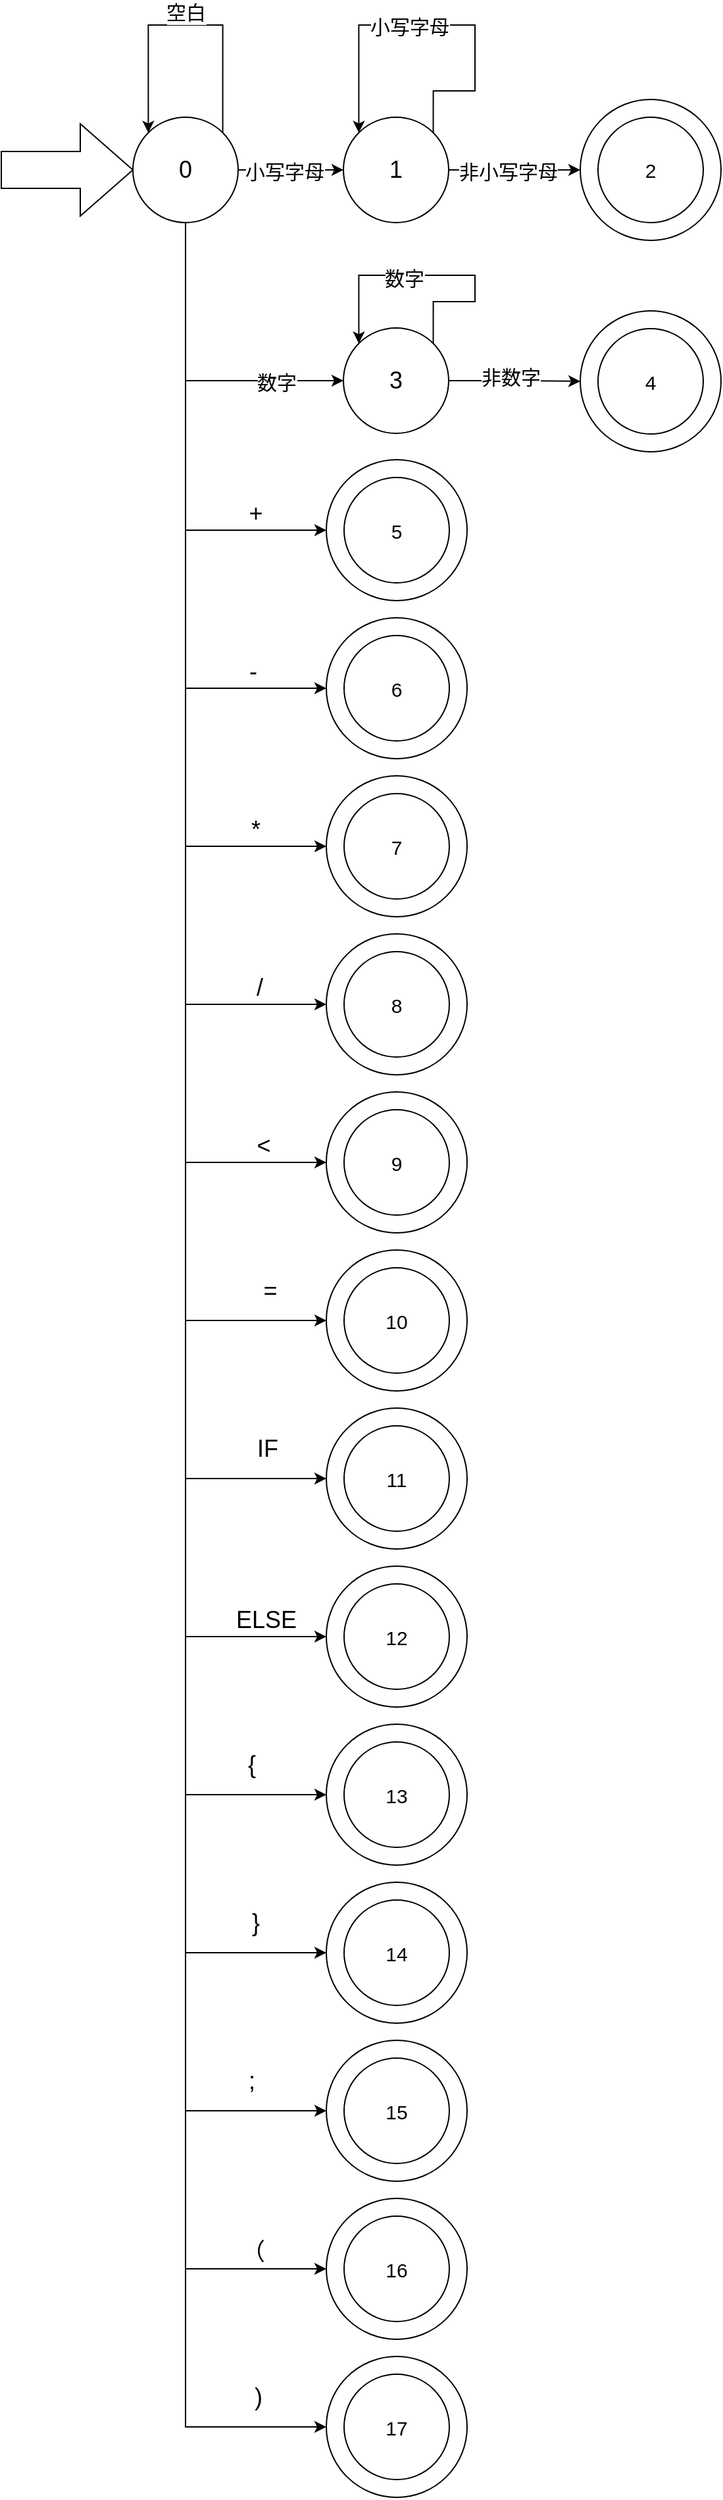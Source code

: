 <mxfile version="24.4.0" type="device">
  <diagram name="第 1 页" id="X5mfssHZwQuU_GFt5MfT">
    <mxGraphModel dx="1434" dy="850" grid="1" gridSize="10" guides="1" tooltips="1" connect="1" arrows="1" fold="1" page="1" pageScale="1" pageWidth="827" pageHeight="1169" math="0" shadow="0">
      <root>
        <mxCell id="0" />
        <mxCell id="1" parent="0" />
        <mxCell id="j4_P5Hkh-mZSEm1pPqoh-7" value="" style="edgeStyle=orthogonalEdgeStyle;rounded=0;orthogonalLoop=1;jettySize=auto;html=1;" parent="1" source="j4_P5Hkh-mZSEm1pPqoh-2" target="j4_P5Hkh-mZSEm1pPqoh-6" edge="1">
          <mxGeometry relative="1" as="geometry" />
        </mxCell>
        <mxCell id="j4_P5Hkh-mZSEm1pPqoh-14" value="小写字母" style="edgeLabel;html=1;align=center;verticalAlign=middle;resizable=0;points=[];fontFamily=Helvetica;fontSize=15;fontColor=default;labelBackgroundColor=default;fillColor=none;gradientColor=none;" parent="j4_P5Hkh-mZSEm1pPqoh-7" vertex="1" connectable="0">
          <mxGeometry x="-0.125" relative="1" as="geometry">
            <mxPoint y="1" as="offset" />
          </mxGeometry>
        </mxCell>
        <mxCell id="j4_P5Hkh-mZSEm1pPqoh-19" style="edgeStyle=orthogonalEdgeStyle;rounded=0;orthogonalLoop=1;jettySize=auto;html=1;entryX=0;entryY=0.5;entryDx=0;entryDy=0;fontFamily=Helvetica;fontSize=15;fontColor=default;labelBackgroundColor=default;resizable=0;" parent="1" source="j4_P5Hkh-mZSEm1pPqoh-2" target="j4_P5Hkh-mZSEm1pPqoh-18" edge="1">
          <mxGeometry relative="1" as="geometry">
            <Array as="points">
              <mxPoint x="190" y="410" />
            </Array>
          </mxGeometry>
        </mxCell>
        <mxCell id="j4_P5Hkh-mZSEm1pPqoh-21" value="数字" style="edgeLabel;html=1;align=center;verticalAlign=middle;resizable=0;points=[];strokeColor=default;fontFamily=Helvetica;fontSize=15;fontColor=default;fillColor=default;" parent="j4_P5Hkh-mZSEm1pPqoh-19" vertex="1" connectable="0">
          <mxGeometry x="0.575" relative="1" as="geometry">
            <mxPoint y="1" as="offset" />
          </mxGeometry>
        </mxCell>
        <mxCell id="j4_P5Hkh-mZSEm1pPqoh-47" style="edgeStyle=orthogonalEdgeStyle;rounded=0;orthogonalLoop=1;jettySize=auto;html=1;entryX=0;entryY=0.5;entryDx=0;entryDy=0;fontFamily=Helvetica;fontSize=15;fontColor=default;labelBackgroundColor=default;resizable=0;" parent="1" source="j4_P5Hkh-mZSEm1pPqoh-2" target="j4_P5Hkh-mZSEm1pPqoh-46" edge="1">
          <mxGeometry relative="1" as="geometry">
            <Array as="points">
              <mxPoint x="190" y="524" />
            </Array>
          </mxGeometry>
        </mxCell>
        <mxCell id="j4_P5Hkh-mZSEm1pPqoh-48" value="+" style="edgeLabel;html=1;align=center;verticalAlign=middle;resizable=0;points=[];strokeColor=default;fontFamily=Helvetica;fontSize=18;fontColor=default;fillColor=default;" parent="j4_P5Hkh-mZSEm1pPqoh-47" vertex="1" connectable="0">
          <mxGeometry x="0.677" y="-2" relative="1" as="geometry">
            <mxPoint x="1" y="-15" as="offset" />
          </mxGeometry>
        </mxCell>
        <mxCell id="j4_P5Hkh-mZSEm1pPqoh-55" style="edgeStyle=orthogonalEdgeStyle;rounded=0;orthogonalLoop=1;jettySize=auto;html=1;entryX=0;entryY=0.5;entryDx=0;entryDy=0;fontFamily=Helvetica;fontSize=15;fontColor=default;labelBackgroundColor=default;resizable=0;" parent="1" source="j4_P5Hkh-mZSEm1pPqoh-2" target="j4_P5Hkh-mZSEm1pPqoh-51" edge="1">
          <mxGeometry relative="1" as="geometry">
            <Array as="points">
              <mxPoint x="190" y="644" />
            </Array>
          </mxGeometry>
        </mxCell>
        <mxCell id="j4_P5Hkh-mZSEm1pPqoh-56" value="-" style="edgeLabel;html=1;align=center;verticalAlign=middle;resizable=0;points=[];strokeColor=default;fontFamily=Helvetica;fontSize=18;fontColor=default;fillColor=default;" parent="j4_P5Hkh-mZSEm1pPqoh-55" vertex="1" connectable="0">
          <mxGeometry x="0.709" y="1" relative="1" as="geometry">
            <mxPoint x="11" y="-12" as="offset" />
          </mxGeometry>
        </mxCell>
        <mxCell id="AWkEhHHiX2L0-qzC4nmf-6" style="edgeStyle=orthogonalEdgeStyle;rounded=0;orthogonalLoop=1;jettySize=auto;html=1;entryX=0;entryY=0.5;entryDx=0;entryDy=0;" parent="1" source="j4_P5Hkh-mZSEm1pPqoh-2" target="AWkEhHHiX2L0-qzC4nmf-3" edge="1">
          <mxGeometry relative="1" as="geometry">
            <Array as="points">
              <mxPoint x="190" y="764" />
            </Array>
          </mxGeometry>
        </mxCell>
        <mxCell id="AWkEhHHiX2L0-qzC4nmf-7" value="*" style="edgeLabel;html=1;align=center;verticalAlign=middle;resizable=0;points=[];fontSize=18;" parent="AWkEhHHiX2L0-qzC4nmf-6" vertex="1" connectable="0">
          <mxGeometry x="0.814" y="1" relative="1" as="geometry">
            <mxPoint y="-12" as="offset" />
          </mxGeometry>
        </mxCell>
        <mxCell id="AWkEhHHiX2L0-qzC4nmf-11" style="edgeStyle=orthogonalEdgeStyle;rounded=0;orthogonalLoop=1;jettySize=auto;html=1;entryX=0;entryY=0.5;entryDx=0;entryDy=0;fontFamily=Helvetica;fontSize=18;fontColor=default;labelBackgroundColor=default;resizable=0;" parent="1" source="j4_P5Hkh-mZSEm1pPqoh-2" target="AWkEhHHiX2L0-qzC4nmf-10" edge="1">
          <mxGeometry relative="1" as="geometry">
            <Array as="points">
              <mxPoint x="190" y="884" />
            </Array>
          </mxGeometry>
        </mxCell>
        <mxCell id="AWkEhHHiX2L0-qzC4nmf-12" value="/" style="edgeLabel;html=1;align=center;verticalAlign=middle;resizable=0;points=[];fontFamily=Helvetica;fontSize=18;fontColor=default;labelBackgroundColor=default;fillColor=none;gradientColor=none;" parent="AWkEhHHiX2L0-qzC4nmf-11" vertex="1" connectable="0">
          <mxGeometry x="0.854" relative="1" as="geometry">
            <mxPoint y="-13" as="offset" />
          </mxGeometry>
        </mxCell>
        <mxCell id="AWkEhHHiX2L0-qzC4nmf-16" style="edgeStyle=orthogonalEdgeStyle;rounded=0;orthogonalLoop=1;jettySize=auto;html=1;entryX=0;entryY=0.5;entryDx=0;entryDy=0;fontFamily=Helvetica;fontSize=18;fontColor=default;labelBackgroundColor=default;resizable=0;" parent="1" source="j4_P5Hkh-mZSEm1pPqoh-2" target="AWkEhHHiX2L0-qzC4nmf-15" edge="1">
          <mxGeometry relative="1" as="geometry">
            <Array as="points">
              <mxPoint x="190" y="1004" />
            </Array>
          </mxGeometry>
        </mxCell>
        <mxCell id="AWkEhHHiX2L0-qzC4nmf-17" value="&amp;lt;" style="edgeLabel;html=1;align=center;verticalAlign=middle;resizable=0;points=[];fontFamily=Helvetica;fontSize=18;fontColor=default;labelBackgroundColor=default;fillColor=none;gradientColor=none;" parent="AWkEhHHiX2L0-qzC4nmf-16" vertex="1" connectable="0">
          <mxGeometry x="0.883" y="-1" relative="1" as="geometry">
            <mxPoint y="-14" as="offset" />
          </mxGeometry>
        </mxCell>
        <mxCell id="AWkEhHHiX2L0-qzC4nmf-21" style="edgeStyle=orthogonalEdgeStyle;rounded=0;orthogonalLoop=1;jettySize=auto;html=1;entryX=0;entryY=0.5;entryDx=0;entryDy=0;fontFamily=Helvetica;fontSize=18;fontColor=default;labelBackgroundColor=default;resizable=0;" parent="1" source="j4_P5Hkh-mZSEm1pPqoh-2" target="AWkEhHHiX2L0-qzC4nmf-20" edge="1">
          <mxGeometry relative="1" as="geometry">
            <Array as="points">
              <mxPoint x="190" y="1124" />
            </Array>
          </mxGeometry>
        </mxCell>
        <mxCell id="AWkEhHHiX2L0-qzC4nmf-22" value="=" style="edgeLabel;html=1;align=center;verticalAlign=middle;resizable=0;points=[];fontFamily=Helvetica;fontSize=18;fontColor=default;labelBackgroundColor=default;fillColor=none;gradientColor=none;" parent="AWkEhHHiX2L0-qzC4nmf-21" vertex="1" connectable="0">
          <mxGeometry x="0.909" y="1" relative="1" as="geometry">
            <mxPoint y="-22" as="offset" />
          </mxGeometry>
        </mxCell>
        <mxCell id="AWkEhHHiX2L0-qzC4nmf-26" style="edgeStyle=orthogonalEdgeStyle;rounded=0;orthogonalLoop=1;jettySize=auto;html=1;entryX=0;entryY=0.5;entryDx=0;entryDy=0;fontFamily=Helvetica;fontSize=18;fontColor=default;labelBackgroundColor=default;resizable=0;" parent="1" source="j4_P5Hkh-mZSEm1pPqoh-2" target="AWkEhHHiX2L0-qzC4nmf-25" edge="1">
          <mxGeometry relative="1" as="geometry">
            <Array as="points">
              <mxPoint x="190" y="1244" />
            </Array>
          </mxGeometry>
        </mxCell>
        <mxCell id="AWkEhHHiX2L0-qzC4nmf-27" value="IF" style="edgeLabel;html=1;align=center;verticalAlign=middle;resizable=0;points=[];fontFamily=Helvetica;fontSize=18;fontColor=default;labelBackgroundColor=default;fillColor=none;gradientColor=none;" parent="AWkEhHHiX2L0-qzC4nmf-26" vertex="1" connectable="0">
          <mxGeometry x="0.913" relative="1" as="geometry">
            <mxPoint x="1" y="-23" as="offset" />
          </mxGeometry>
        </mxCell>
        <mxCell id="AWkEhHHiX2L0-qzC4nmf-37" style="edgeStyle=orthogonalEdgeStyle;rounded=0;orthogonalLoop=1;jettySize=auto;html=1;entryX=0;entryY=0.5;entryDx=0;entryDy=0;fontFamily=Helvetica;fontSize=18;fontColor=default;labelBackgroundColor=default;resizable=0;" parent="1" source="j4_P5Hkh-mZSEm1pPqoh-2" target="AWkEhHHiX2L0-qzC4nmf-30" edge="1">
          <mxGeometry relative="1" as="geometry">
            <Array as="points">
              <mxPoint x="190" y="1364" />
            </Array>
          </mxGeometry>
        </mxCell>
        <mxCell id="AWkEhHHiX2L0-qzC4nmf-38" value="ELSE" style="edgeLabel;html=1;align=center;verticalAlign=middle;resizable=0;points=[];fontFamily=Helvetica;fontSize=18;fontColor=default;labelBackgroundColor=default;fillColor=none;gradientColor=none;" parent="AWkEhHHiX2L0-qzC4nmf-37" vertex="1" connectable="0">
          <mxGeometry x="0.91" y="-1" relative="1" as="geometry">
            <mxPoint x="7" y="-14" as="offset" />
          </mxGeometry>
        </mxCell>
        <mxCell id="AWkEhHHiX2L0-qzC4nmf-42" style="edgeStyle=orthogonalEdgeStyle;rounded=0;orthogonalLoop=1;jettySize=auto;html=1;entryX=0;entryY=0.5;entryDx=0;entryDy=0;fontFamily=Helvetica;fontSize=18;fontColor=default;labelBackgroundColor=default;resizable=0;" parent="1" source="j4_P5Hkh-mZSEm1pPqoh-2" target="AWkEhHHiX2L0-qzC4nmf-41" edge="1">
          <mxGeometry relative="1" as="geometry">
            <Array as="points">
              <mxPoint x="190" y="1484" />
            </Array>
          </mxGeometry>
        </mxCell>
        <mxCell id="AWkEhHHiX2L0-qzC4nmf-43" value="{" style="edgeLabel;html=1;align=center;verticalAlign=middle;resizable=0;points=[];fontFamily=Helvetica;fontSize=18;fontColor=default;labelBackgroundColor=default;fillColor=none;gradientColor=none;" parent="AWkEhHHiX2L0-qzC4nmf-42" vertex="1" connectable="0">
          <mxGeometry x="0.918" relative="1" as="geometry">
            <mxPoint x="-4" y="-23" as="offset" />
          </mxGeometry>
        </mxCell>
        <mxCell id="AWkEhHHiX2L0-qzC4nmf-47" style="edgeStyle=orthogonalEdgeStyle;rounded=0;orthogonalLoop=1;jettySize=auto;html=1;entryX=0;entryY=0.5;entryDx=0;entryDy=0;fontFamily=Helvetica;fontSize=18;fontColor=default;labelBackgroundColor=default;resizable=0;" parent="1" source="j4_P5Hkh-mZSEm1pPqoh-2" target="AWkEhHHiX2L0-qzC4nmf-46" edge="1">
          <mxGeometry relative="1" as="geometry">
            <Array as="points">
              <mxPoint x="190" y="1604" />
            </Array>
          </mxGeometry>
        </mxCell>
        <mxCell id="AWkEhHHiX2L0-qzC4nmf-48" value="}" style="edgeLabel;html=1;align=center;verticalAlign=middle;resizable=0;points=[];fontFamily=Helvetica;fontSize=18;fontColor=default;labelBackgroundColor=default;fillColor=none;gradientColor=none;" parent="AWkEhHHiX2L0-qzC4nmf-47" vertex="1" connectable="0">
          <mxGeometry x="0.924" y="2" relative="1" as="geometry">
            <mxPoint y="-21" as="offset" />
          </mxGeometry>
        </mxCell>
        <mxCell id="AWkEhHHiX2L0-qzC4nmf-52" style="edgeStyle=orthogonalEdgeStyle;rounded=0;orthogonalLoop=1;jettySize=auto;html=1;entryX=0;entryY=0.5;entryDx=0;entryDy=0;fontFamily=Helvetica;fontSize=18;fontColor=default;labelBackgroundColor=default;resizable=0;" parent="1" source="j4_P5Hkh-mZSEm1pPqoh-2" target="AWkEhHHiX2L0-qzC4nmf-51" edge="1">
          <mxGeometry relative="1" as="geometry">
            <Array as="points">
              <mxPoint x="190" y="1724" />
            </Array>
          </mxGeometry>
        </mxCell>
        <mxCell id="AWkEhHHiX2L0-qzC4nmf-53" value=";" style="edgeLabel;html=1;align=center;verticalAlign=middle;resizable=0;points=[];fontFamily=Helvetica;fontSize=18;fontColor=default;labelBackgroundColor=default;fillColor=none;gradientColor=none;" parent="AWkEhHHiX2L0-qzC4nmf-52" vertex="1" connectable="0">
          <mxGeometry x="0.926" y="3" relative="1" as="geometry">
            <mxPoint y="-20" as="offset" />
          </mxGeometry>
        </mxCell>
        <mxCell id="ZzCCFtEDiy-rUwOOPLT1-4" style="edgeStyle=orthogonalEdgeStyle;rounded=0;orthogonalLoop=1;jettySize=auto;html=1;entryX=0;entryY=0.5;entryDx=0;entryDy=0;" edge="1" parent="1" source="j4_P5Hkh-mZSEm1pPqoh-2" target="ZzCCFtEDiy-rUwOOPLT1-3">
          <mxGeometry relative="1" as="geometry">
            <Array as="points">
              <mxPoint x="190" y="1844" />
            </Array>
          </mxGeometry>
        </mxCell>
        <mxCell id="ZzCCFtEDiy-rUwOOPLT1-5" value="（" style="edgeLabel;html=1;align=center;verticalAlign=middle;resizable=0;points=[];fontSize=18;" vertex="1" connectable="0" parent="ZzCCFtEDiy-rUwOOPLT1-4">
          <mxGeometry x="0.931" y="-3" relative="1" as="geometry">
            <mxPoint x="1" y="-16" as="offset" />
          </mxGeometry>
        </mxCell>
        <mxCell id="ZzCCFtEDiy-rUwOOPLT1-9" style="edgeStyle=orthogonalEdgeStyle;rounded=0;orthogonalLoop=1;jettySize=auto;html=1;entryX=0;entryY=0.5;entryDx=0;entryDy=0;fontFamily=Helvetica;fontSize=18;fontColor=default;labelBackgroundColor=default;resizable=0;" edge="1" parent="1" source="j4_P5Hkh-mZSEm1pPqoh-2" target="ZzCCFtEDiy-rUwOOPLT1-8">
          <mxGeometry relative="1" as="geometry">
            <Array as="points">
              <mxPoint x="190" y="1964" />
            </Array>
          </mxGeometry>
        </mxCell>
        <mxCell id="ZzCCFtEDiy-rUwOOPLT1-10" value=")" style="edgeLabel;html=1;align=center;verticalAlign=middle;resizable=0;points=[];fontFamily=Helvetica;fontSize=18;fontColor=default;labelBackgroundColor=default;fillColor=none;gradientColor=none;" vertex="1" connectable="0" parent="ZzCCFtEDiy-rUwOOPLT1-9">
          <mxGeometry x="0.941" y="1" relative="1" as="geometry">
            <mxPoint y="-22" as="offset" />
          </mxGeometry>
        </mxCell>
        <mxCell id="j4_P5Hkh-mZSEm1pPqoh-2" value="&lt;font style=&quot;font-size: 18px;&quot;&gt;0&lt;/font&gt;" style="ellipse;whiteSpace=wrap;html=1;aspect=fixed;fontSize=18;" parent="1" vertex="1">
          <mxGeometry x="150" y="210" width="80" height="80" as="geometry" />
        </mxCell>
        <mxCell id="j4_P5Hkh-mZSEm1pPqoh-3" value="" style="html=1;shadow=0;dashed=0;align=center;verticalAlign=middle;shape=mxgraph.arrows2.arrow;dy=0.6;dx=40;notch=0;" parent="1" vertex="1">
          <mxGeometry x="50" y="215" width="100" height="70" as="geometry" />
        </mxCell>
        <mxCell id="j4_P5Hkh-mZSEm1pPqoh-4" style="edgeStyle=orthogonalEdgeStyle;rounded=0;orthogonalLoop=1;jettySize=auto;html=1;exitX=1;exitY=0;exitDx=0;exitDy=0;entryX=0;entryY=0;entryDx=0;entryDy=0;" parent="1" source="j4_P5Hkh-mZSEm1pPqoh-2" target="j4_P5Hkh-mZSEm1pPqoh-2" edge="1">
          <mxGeometry relative="1" as="geometry">
            <Array as="points">
              <mxPoint x="218" y="140" />
              <mxPoint x="162" y="140" />
            </Array>
          </mxGeometry>
        </mxCell>
        <mxCell id="j4_P5Hkh-mZSEm1pPqoh-5" value="&lt;font style=&quot;font-size: 15px;&quot;&gt;空白&lt;/font&gt;" style="edgeLabel;html=1;align=center;verticalAlign=middle;resizable=0;points=[];" parent="j4_P5Hkh-mZSEm1pPqoh-4" vertex="1" connectable="0">
          <mxGeometry x="-0.173" y="-2" relative="1" as="geometry">
            <mxPoint x="-19" y="-8" as="offset" />
          </mxGeometry>
        </mxCell>
        <mxCell id="j4_P5Hkh-mZSEm1pPqoh-16" value="" style="edgeStyle=orthogonalEdgeStyle;rounded=0;orthogonalLoop=1;jettySize=auto;html=1;fontFamily=Helvetica;fontSize=15;fontColor=default;labelBackgroundColor=default;resizable=0;entryX=0;entryY=0.5;entryDx=0;entryDy=0;" parent="1" source="j4_P5Hkh-mZSEm1pPqoh-6" target="j4_P5Hkh-mZSEm1pPqoh-40" edge="1">
          <mxGeometry relative="1" as="geometry">
            <mxPoint x="490" y="250" as="targetPoint" />
          </mxGeometry>
        </mxCell>
        <mxCell id="j4_P5Hkh-mZSEm1pPqoh-17" value="非小写字母" style="edgeLabel;html=1;align=center;verticalAlign=middle;resizable=0;points=[];fontFamily=Helvetica;fontSize=15;fontColor=default;labelBackgroundColor=default;fillColor=none;gradientColor=none;" parent="j4_P5Hkh-mZSEm1pPqoh-16" vertex="1" connectable="0">
          <mxGeometry x="-0.1" relative="1" as="geometry">
            <mxPoint y="1" as="offset" />
          </mxGeometry>
        </mxCell>
        <mxCell id="j4_P5Hkh-mZSEm1pPqoh-6" value="1" style="ellipse;whiteSpace=wrap;html=1;aspect=fixed;fontSize=18;" parent="1" vertex="1">
          <mxGeometry x="310" y="210" width="80" height="80" as="geometry" />
        </mxCell>
        <mxCell id="j4_P5Hkh-mZSEm1pPqoh-8" style="edgeStyle=orthogonalEdgeStyle;rounded=0;orthogonalLoop=1;jettySize=auto;html=1;exitX=1;exitY=0;exitDx=0;exitDy=0;entryX=0;entryY=0;entryDx=0;entryDy=0;" parent="1" source="j4_P5Hkh-mZSEm1pPqoh-6" target="j4_P5Hkh-mZSEm1pPqoh-6" edge="1">
          <mxGeometry relative="1" as="geometry">
            <Array as="points">
              <mxPoint x="378" y="190" />
              <mxPoint x="410" y="190" />
              <mxPoint x="410" y="140" />
              <mxPoint x="322" y="140" />
            </Array>
          </mxGeometry>
        </mxCell>
        <mxCell id="j4_P5Hkh-mZSEm1pPqoh-12" value="小写字母" style="edgeLabel;html=1;align=center;verticalAlign=middle;resizable=0;points=[];fontSize=15;" parent="j4_P5Hkh-mZSEm1pPqoh-8" vertex="1" connectable="0">
          <mxGeometry x="0.153" y="1" relative="1" as="geometry">
            <mxPoint as="offset" />
          </mxGeometry>
        </mxCell>
        <mxCell id="j4_P5Hkh-mZSEm1pPqoh-28" value="" style="edgeStyle=orthogonalEdgeStyle;rounded=0;orthogonalLoop=1;jettySize=auto;html=1;fontFamily=Helvetica;fontSize=15;fontColor=default;labelBackgroundColor=default;resizable=0;entryX=0;entryY=0.5;entryDx=0;entryDy=0;" parent="1" source="j4_P5Hkh-mZSEm1pPqoh-18" target="j4_P5Hkh-mZSEm1pPqoh-54" edge="1">
          <mxGeometry relative="1" as="geometry">
            <mxPoint x="490" y="410" as="targetPoint" />
          </mxGeometry>
        </mxCell>
        <mxCell id="j4_P5Hkh-mZSEm1pPqoh-29" value="非数字" style="edgeLabel;html=1;align=center;verticalAlign=middle;resizable=0;points=[];strokeColor=default;fontFamily=Helvetica;fontSize=15;fontColor=default;fillColor=default;" parent="j4_P5Hkh-mZSEm1pPqoh-28" vertex="1" connectable="0">
          <mxGeometry x="-0.07" y="4" relative="1" as="geometry">
            <mxPoint y="1" as="offset" />
          </mxGeometry>
        </mxCell>
        <mxCell id="j4_P5Hkh-mZSEm1pPqoh-18" value="3" style="ellipse;whiteSpace=wrap;html=1;aspect=fixed;strokeColor=default;align=center;verticalAlign=middle;fontFamily=Helvetica;fontSize=18;fontColor=default;fillColor=default;" parent="1" vertex="1">
          <mxGeometry x="310" y="370" width="80" height="80" as="geometry" />
        </mxCell>
        <mxCell id="j4_P5Hkh-mZSEm1pPqoh-20" style="edgeStyle=orthogonalEdgeStyle;rounded=0;orthogonalLoop=1;jettySize=auto;html=1;exitX=1;exitY=0;exitDx=0;exitDy=0;entryX=0;entryY=0;entryDx=0;entryDy=0;fontFamily=Helvetica;fontSize=15;fontColor=default;labelBackgroundColor=default;resizable=0;" parent="1" source="j4_P5Hkh-mZSEm1pPqoh-18" target="j4_P5Hkh-mZSEm1pPqoh-18" edge="1">
          <mxGeometry relative="1" as="geometry">
            <Array as="points">
              <mxPoint x="378" y="350" />
              <mxPoint x="410" y="350" />
              <mxPoint x="410" y="330" />
              <mxPoint x="322" y="330" />
            </Array>
          </mxGeometry>
        </mxCell>
        <mxCell id="j4_P5Hkh-mZSEm1pPqoh-22" value="数字" style="edgeLabel;html=1;align=center;verticalAlign=middle;resizable=0;points=[];strokeColor=default;fontFamily=Helvetica;fontSize=15;fontColor=default;fillColor=default;" parent="j4_P5Hkh-mZSEm1pPqoh-20" vertex="1" connectable="0">
          <mxGeometry x="0.23" y="2" relative="1" as="geometry">
            <mxPoint as="offset" />
          </mxGeometry>
        </mxCell>
        <mxCell id="j4_P5Hkh-mZSEm1pPqoh-38" value="" style="group;fontSize=18;" parent="1" vertex="1" connectable="0">
          <mxGeometry x="490" y="196.5" width="107" height="107" as="geometry" />
        </mxCell>
        <mxCell id="j4_P5Hkh-mZSEm1pPqoh-39" value="" style="ellipse;whiteSpace=wrap;html=1;aspect=fixed;strokeColor=default;align=center;verticalAlign=middle;fontFamily=Helvetica;fontSize=15;fontColor=default;fillColor=default;" parent="j4_P5Hkh-mZSEm1pPqoh-38" vertex="1">
          <mxGeometry x="13.5" y="13.5" width="80" height="80" as="geometry" />
        </mxCell>
        <mxCell id="j4_P5Hkh-mZSEm1pPqoh-40" value="2" style="ellipse;whiteSpace=wrap;html=1;aspect=fixed;strokeColor=default;align=center;verticalAlign=middle;fontFamily=Helvetica;fontSize=15;fontColor=default;fillColor=none;" parent="j4_P5Hkh-mZSEm1pPqoh-38" vertex="1">
          <mxGeometry width="107" height="107" as="geometry" />
        </mxCell>
        <mxCell id="j4_P5Hkh-mZSEm1pPqoh-44" value="" style="group;fontSize=18;" parent="1" vertex="1" connectable="0">
          <mxGeometry x="297" y="470" width="107" height="107" as="geometry" />
        </mxCell>
        <mxCell id="j4_P5Hkh-mZSEm1pPqoh-45" value="" style="ellipse;whiteSpace=wrap;html=1;aspect=fixed;strokeColor=default;align=center;verticalAlign=middle;fontFamily=Helvetica;fontSize=15;fontColor=default;fillColor=default;" parent="j4_P5Hkh-mZSEm1pPqoh-44" vertex="1">
          <mxGeometry x="13.5" y="13.5" width="80" height="80" as="geometry" />
        </mxCell>
        <mxCell id="j4_P5Hkh-mZSEm1pPqoh-46" value="5" style="ellipse;whiteSpace=wrap;html=1;aspect=fixed;strokeColor=default;align=center;verticalAlign=middle;fontFamily=Helvetica;fontSize=15;fontColor=default;fillColor=none;" parent="j4_P5Hkh-mZSEm1pPqoh-44" vertex="1">
          <mxGeometry width="107" height="107" as="geometry" />
        </mxCell>
        <mxCell id="j4_P5Hkh-mZSEm1pPqoh-49" value="" style="group;fontSize=18;" parent="1" vertex="1" connectable="0">
          <mxGeometry x="297" y="590" width="107" height="107" as="geometry" />
        </mxCell>
        <mxCell id="j4_P5Hkh-mZSEm1pPqoh-50" value="" style="ellipse;whiteSpace=wrap;html=1;aspect=fixed;strokeColor=default;align=center;verticalAlign=middle;fontFamily=Helvetica;fontSize=15;fontColor=default;fillColor=default;" parent="j4_P5Hkh-mZSEm1pPqoh-49" vertex="1">
          <mxGeometry x="13.5" y="13.5" width="80" height="80" as="geometry" />
        </mxCell>
        <mxCell id="j4_P5Hkh-mZSEm1pPqoh-51" value="6" style="ellipse;whiteSpace=wrap;html=1;aspect=fixed;strokeColor=default;align=center;verticalAlign=middle;fontFamily=Helvetica;fontSize=15;fontColor=default;fillColor=none;" parent="j4_P5Hkh-mZSEm1pPqoh-49" vertex="1">
          <mxGeometry width="107" height="107" as="geometry" />
        </mxCell>
        <mxCell id="j4_P5Hkh-mZSEm1pPqoh-52" value="" style="group;fontSize=18;" parent="1" vertex="1" connectable="0">
          <mxGeometry x="490" y="357" width="107" height="107" as="geometry" />
        </mxCell>
        <mxCell id="j4_P5Hkh-mZSEm1pPqoh-53" value="" style="ellipse;whiteSpace=wrap;html=1;aspect=fixed;strokeColor=default;align=center;verticalAlign=middle;fontFamily=Helvetica;fontSize=15;fontColor=default;fillColor=default;" parent="j4_P5Hkh-mZSEm1pPqoh-52" vertex="1">
          <mxGeometry x="13.5" y="13.5" width="80" height="80" as="geometry" />
        </mxCell>
        <mxCell id="j4_P5Hkh-mZSEm1pPqoh-54" value="4" style="ellipse;whiteSpace=wrap;html=1;aspect=fixed;strokeColor=default;align=center;verticalAlign=middle;fontFamily=Helvetica;fontSize=15;fontColor=default;fillColor=none;" parent="j4_P5Hkh-mZSEm1pPqoh-52" vertex="1">
          <mxGeometry width="107" height="107" as="geometry" />
        </mxCell>
        <mxCell id="AWkEhHHiX2L0-qzC4nmf-1" value="" style="group" parent="1" vertex="1" connectable="0">
          <mxGeometry x="297" y="710" width="107" height="107" as="geometry" />
        </mxCell>
        <mxCell id="AWkEhHHiX2L0-qzC4nmf-2" value="" style="ellipse;whiteSpace=wrap;html=1;aspect=fixed;strokeColor=default;align=center;verticalAlign=middle;fontFamily=Helvetica;fontSize=15;fontColor=default;fillColor=default;" parent="AWkEhHHiX2L0-qzC4nmf-1" vertex="1">
          <mxGeometry x="13.5" y="13.5" width="80" height="80" as="geometry" />
        </mxCell>
        <mxCell id="AWkEhHHiX2L0-qzC4nmf-3" value="7" style="ellipse;whiteSpace=wrap;html=1;aspect=fixed;strokeColor=default;align=center;verticalAlign=middle;fontFamily=Helvetica;fontSize=15;fontColor=default;fillColor=none;" parent="AWkEhHHiX2L0-qzC4nmf-1" vertex="1">
          <mxGeometry width="107" height="107" as="geometry" />
        </mxCell>
        <mxCell id="AWkEhHHiX2L0-qzC4nmf-8" value="" style="group;align=center;verticalAlign=middle;fontFamily=Helvetica;fontSize=18;fontColor=default;labelBackgroundColor=default;resizable=0;fillColor=none;gradientColor=none;" parent="1" vertex="1" connectable="0">
          <mxGeometry x="297" y="830" width="107" height="107" as="geometry" />
        </mxCell>
        <mxCell id="AWkEhHHiX2L0-qzC4nmf-9" value="" style="ellipse;whiteSpace=wrap;html=1;aspect=fixed;strokeColor=default;align=center;verticalAlign=middle;fontFamily=Helvetica;fontSize=15;fontColor=default;fillColor=default;labelBackgroundColor=default;resizable=0;" parent="AWkEhHHiX2L0-qzC4nmf-8" vertex="1">
          <mxGeometry x="13.5" y="13.5" width="80" height="80" as="geometry" />
        </mxCell>
        <mxCell id="AWkEhHHiX2L0-qzC4nmf-10" value="8" style="ellipse;whiteSpace=wrap;html=1;aspect=fixed;strokeColor=default;align=center;verticalAlign=middle;fontFamily=Helvetica;fontSize=15;fontColor=default;fillColor=none;labelBackgroundColor=default;resizable=0;" parent="AWkEhHHiX2L0-qzC4nmf-8" vertex="1">
          <mxGeometry width="107" height="107" as="geometry" />
        </mxCell>
        <mxCell id="AWkEhHHiX2L0-qzC4nmf-13" value="" style="group;align=center;verticalAlign=middle;fontFamily=Helvetica;fontSize=18;fontColor=default;labelBackgroundColor=default;resizable=0;fillColor=none;gradientColor=none;" parent="1" vertex="1" connectable="0">
          <mxGeometry x="297" y="950" width="107" height="107" as="geometry" />
        </mxCell>
        <mxCell id="AWkEhHHiX2L0-qzC4nmf-14" value="" style="ellipse;whiteSpace=wrap;html=1;aspect=fixed;strokeColor=default;align=center;verticalAlign=middle;fontFamily=Helvetica;fontSize=15;fontColor=default;fillColor=default;labelBackgroundColor=default;resizable=0;" parent="AWkEhHHiX2L0-qzC4nmf-13" vertex="1">
          <mxGeometry x="13.5" y="13.5" width="80" height="80" as="geometry" />
        </mxCell>
        <mxCell id="AWkEhHHiX2L0-qzC4nmf-15" value="9" style="ellipse;whiteSpace=wrap;html=1;aspect=fixed;strokeColor=default;align=center;verticalAlign=middle;fontFamily=Helvetica;fontSize=15;fontColor=default;fillColor=none;labelBackgroundColor=default;resizable=0;" parent="AWkEhHHiX2L0-qzC4nmf-13" vertex="1">
          <mxGeometry width="107" height="107" as="geometry" />
        </mxCell>
        <mxCell id="AWkEhHHiX2L0-qzC4nmf-18" value="" style="group;align=center;verticalAlign=middle;fontFamily=Helvetica;fontSize=18;fontColor=default;labelBackgroundColor=default;resizable=0;fillColor=none;gradientColor=none;" parent="1" vertex="1" connectable="0">
          <mxGeometry x="297" y="1070" width="107" height="107" as="geometry" />
        </mxCell>
        <mxCell id="AWkEhHHiX2L0-qzC4nmf-19" value="" style="ellipse;whiteSpace=wrap;html=1;aspect=fixed;strokeColor=default;align=center;verticalAlign=middle;fontFamily=Helvetica;fontSize=15;fontColor=default;fillColor=default;labelBackgroundColor=default;resizable=0;" parent="AWkEhHHiX2L0-qzC4nmf-18" vertex="1">
          <mxGeometry x="13.5" y="13.5" width="80" height="80" as="geometry" />
        </mxCell>
        <mxCell id="AWkEhHHiX2L0-qzC4nmf-20" value="10" style="ellipse;whiteSpace=wrap;html=1;aspect=fixed;strokeColor=default;align=center;verticalAlign=middle;fontFamily=Helvetica;fontSize=15;fontColor=default;fillColor=none;labelBackgroundColor=default;resizable=0;" parent="AWkEhHHiX2L0-qzC4nmf-18" vertex="1">
          <mxGeometry width="107" height="107" as="geometry" />
        </mxCell>
        <mxCell id="AWkEhHHiX2L0-qzC4nmf-23" value="" style="group;align=center;verticalAlign=middle;fontFamily=Helvetica;fontSize=18;fontColor=default;labelBackgroundColor=default;resizable=0;fillColor=none;gradientColor=none;" parent="1" vertex="1" connectable="0">
          <mxGeometry x="297" y="1190" width="107" height="107" as="geometry" />
        </mxCell>
        <mxCell id="AWkEhHHiX2L0-qzC4nmf-24" value="" style="ellipse;whiteSpace=wrap;html=1;aspect=fixed;strokeColor=default;align=center;verticalAlign=middle;fontFamily=Helvetica;fontSize=15;fontColor=default;fillColor=default;labelBackgroundColor=default;resizable=0;" parent="AWkEhHHiX2L0-qzC4nmf-23" vertex="1">
          <mxGeometry x="13.5" y="13.5" width="80" height="80" as="geometry" />
        </mxCell>
        <mxCell id="AWkEhHHiX2L0-qzC4nmf-25" value="11" style="ellipse;whiteSpace=wrap;html=1;aspect=fixed;strokeColor=default;align=center;verticalAlign=middle;fontFamily=Helvetica;fontSize=15;fontColor=default;fillColor=none;labelBackgroundColor=default;resizable=0;" parent="AWkEhHHiX2L0-qzC4nmf-23" vertex="1">
          <mxGeometry width="107" height="107" as="geometry" />
        </mxCell>
        <mxCell id="AWkEhHHiX2L0-qzC4nmf-28" value="" style="group;align=center;verticalAlign=middle;fontFamily=Helvetica;fontSize=18;fontColor=default;labelBackgroundColor=default;resizable=0;fillColor=none;gradientColor=none;" parent="1" vertex="1" connectable="0">
          <mxGeometry x="297" y="1310" width="107" height="107" as="geometry" />
        </mxCell>
        <mxCell id="AWkEhHHiX2L0-qzC4nmf-29" value="" style="ellipse;whiteSpace=wrap;html=1;aspect=fixed;strokeColor=default;align=center;verticalAlign=middle;fontFamily=Helvetica;fontSize=15;fontColor=default;fillColor=default;labelBackgroundColor=default;resizable=0;" parent="AWkEhHHiX2L0-qzC4nmf-28" vertex="1">
          <mxGeometry x="13.5" y="13.5" width="80" height="80" as="geometry" />
        </mxCell>
        <mxCell id="AWkEhHHiX2L0-qzC4nmf-30" value="12" style="ellipse;whiteSpace=wrap;html=1;aspect=fixed;strokeColor=default;align=center;verticalAlign=middle;fontFamily=Helvetica;fontSize=15;fontColor=default;fillColor=none;labelBackgroundColor=default;resizable=0;" parent="AWkEhHHiX2L0-qzC4nmf-28" vertex="1">
          <mxGeometry width="107" height="107" as="geometry" />
        </mxCell>
        <mxCell id="AWkEhHHiX2L0-qzC4nmf-39" value="" style="group;align=center;verticalAlign=middle;fontFamily=Helvetica;fontSize=18;fontColor=default;labelBackgroundColor=default;resizable=0;fillColor=none;gradientColor=none;" parent="1" vertex="1" connectable="0">
          <mxGeometry x="297" y="1430" width="107" height="107" as="geometry" />
        </mxCell>
        <mxCell id="AWkEhHHiX2L0-qzC4nmf-40" value="" style="ellipse;whiteSpace=wrap;html=1;aspect=fixed;strokeColor=default;align=center;verticalAlign=middle;fontFamily=Helvetica;fontSize=15;fontColor=default;fillColor=default;labelBackgroundColor=default;resizable=0;" parent="AWkEhHHiX2L0-qzC4nmf-39" vertex="1">
          <mxGeometry x="13.5" y="13.5" width="80" height="80" as="geometry" />
        </mxCell>
        <mxCell id="AWkEhHHiX2L0-qzC4nmf-41" value="13" style="ellipse;whiteSpace=wrap;html=1;aspect=fixed;strokeColor=default;align=center;verticalAlign=middle;fontFamily=Helvetica;fontSize=15;fontColor=default;fillColor=none;labelBackgroundColor=default;resizable=0;" parent="AWkEhHHiX2L0-qzC4nmf-39" vertex="1">
          <mxGeometry width="107" height="107" as="geometry" />
        </mxCell>
        <mxCell id="AWkEhHHiX2L0-qzC4nmf-44" value="" style="group;align=center;verticalAlign=middle;fontFamily=Helvetica;fontSize=18;fontColor=default;labelBackgroundColor=default;resizable=0;fillColor=none;gradientColor=none;" parent="1" vertex="1" connectable="0">
          <mxGeometry x="297" y="1550" width="107" height="107" as="geometry" />
        </mxCell>
        <mxCell id="AWkEhHHiX2L0-qzC4nmf-45" value="" style="ellipse;whiteSpace=wrap;html=1;aspect=fixed;strokeColor=default;align=center;verticalAlign=middle;fontFamily=Helvetica;fontSize=15;fontColor=default;fillColor=default;labelBackgroundColor=default;resizable=0;" parent="AWkEhHHiX2L0-qzC4nmf-44" vertex="1">
          <mxGeometry x="13.5" y="13.5" width="80" height="80" as="geometry" />
        </mxCell>
        <mxCell id="AWkEhHHiX2L0-qzC4nmf-46" value="14" style="ellipse;whiteSpace=wrap;html=1;aspect=fixed;strokeColor=default;align=center;verticalAlign=middle;fontFamily=Helvetica;fontSize=15;fontColor=default;fillColor=none;labelBackgroundColor=default;resizable=0;" parent="AWkEhHHiX2L0-qzC4nmf-44" vertex="1">
          <mxGeometry width="107" height="107" as="geometry" />
        </mxCell>
        <mxCell id="AWkEhHHiX2L0-qzC4nmf-49" value="" style="group;align=center;verticalAlign=middle;fontFamily=Helvetica;fontSize=18;fontColor=default;labelBackgroundColor=default;resizable=0;fillColor=none;gradientColor=none;" parent="1" vertex="1" connectable="0">
          <mxGeometry x="297" y="1670" width="107" height="107" as="geometry" />
        </mxCell>
        <mxCell id="AWkEhHHiX2L0-qzC4nmf-50" value="" style="ellipse;whiteSpace=wrap;html=1;aspect=fixed;strokeColor=default;align=center;verticalAlign=middle;fontFamily=Helvetica;fontSize=15;fontColor=default;fillColor=default;labelBackgroundColor=default;resizable=0;" parent="AWkEhHHiX2L0-qzC4nmf-49" vertex="1">
          <mxGeometry x="13.5" y="13.5" width="80" height="80" as="geometry" />
        </mxCell>
        <mxCell id="AWkEhHHiX2L0-qzC4nmf-51" value="15" style="ellipse;whiteSpace=wrap;html=1;aspect=fixed;strokeColor=default;align=center;verticalAlign=middle;fontFamily=Helvetica;fontSize=15;fontColor=default;fillColor=none;labelBackgroundColor=default;resizable=0;" parent="AWkEhHHiX2L0-qzC4nmf-49" vertex="1">
          <mxGeometry width="107" height="107" as="geometry" />
        </mxCell>
        <mxCell id="ZzCCFtEDiy-rUwOOPLT1-1" value="" style="group" vertex="1" connectable="0" parent="1">
          <mxGeometry x="297" y="1790" width="107" height="107" as="geometry" />
        </mxCell>
        <mxCell id="ZzCCFtEDiy-rUwOOPLT1-2" value="" style="ellipse;whiteSpace=wrap;html=1;aspect=fixed;strokeColor=default;align=center;verticalAlign=middle;fontFamily=Helvetica;fontSize=15;fontColor=default;fillColor=default;" vertex="1" parent="ZzCCFtEDiy-rUwOOPLT1-1">
          <mxGeometry x="13.5" y="13.5" width="80" height="80" as="geometry" />
        </mxCell>
        <mxCell id="ZzCCFtEDiy-rUwOOPLT1-3" value="16" style="ellipse;whiteSpace=wrap;html=1;aspect=fixed;strokeColor=default;align=center;verticalAlign=middle;fontFamily=Helvetica;fontSize=15;fontColor=default;fillColor=none;" vertex="1" parent="ZzCCFtEDiy-rUwOOPLT1-1">
          <mxGeometry width="107" height="107" as="geometry" />
        </mxCell>
        <mxCell id="ZzCCFtEDiy-rUwOOPLT1-6" value="" style="group;align=center;verticalAlign=middle;fontFamily=Helvetica;fontSize=18;fontColor=default;labelBackgroundColor=default;resizable=0;fillColor=none;gradientColor=none;" vertex="1" connectable="0" parent="1">
          <mxGeometry x="297" y="1910" width="107" height="107" as="geometry" />
        </mxCell>
        <mxCell id="ZzCCFtEDiy-rUwOOPLT1-7" value="" style="ellipse;whiteSpace=wrap;html=1;aspect=fixed;strokeColor=default;align=center;verticalAlign=middle;fontFamily=Helvetica;fontSize=15;fontColor=default;fillColor=default;labelBackgroundColor=default;resizable=0;" vertex="1" parent="ZzCCFtEDiy-rUwOOPLT1-6">
          <mxGeometry x="13.5" y="13.5" width="80" height="80" as="geometry" />
        </mxCell>
        <mxCell id="ZzCCFtEDiy-rUwOOPLT1-8" value="17" style="ellipse;whiteSpace=wrap;html=1;aspect=fixed;strokeColor=default;align=center;verticalAlign=middle;fontFamily=Helvetica;fontSize=15;fontColor=default;fillColor=none;labelBackgroundColor=default;resizable=0;" vertex="1" parent="ZzCCFtEDiy-rUwOOPLT1-6">
          <mxGeometry width="107" height="107" as="geometry" />
        </mxCell>
      </root>
    </mxGraphModel>
  </diagram>
</mxfile>
